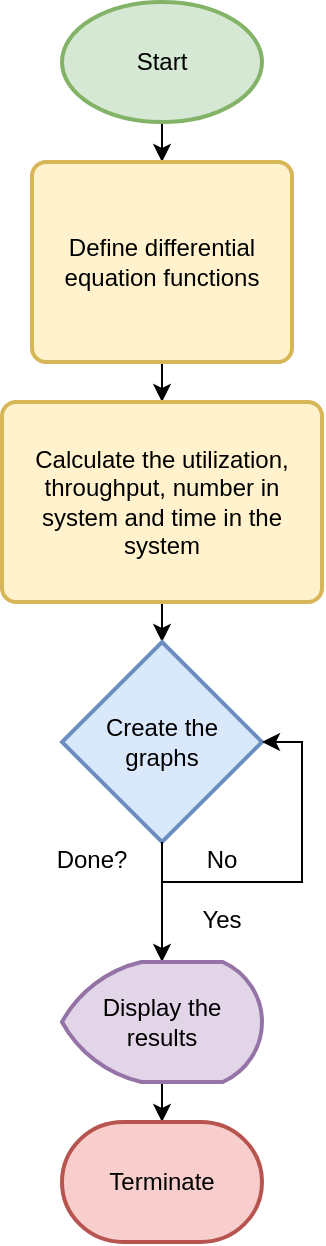 <mxfile version="15.7.3" type="device"><diagram id="96TRT3CFkoCpsAJWLZBi" name="Page-1"><mxGraphModel dx="1038" dy="641" grid="1" gridSize="10" guides="1" tooltips="1" connect="1" arrows="1" fold="1" page="1" pageScale="1" pageWidth="850" pageHeight="1100" math="0" shadow="0"><root><mxCell id="0"/><mxCell id="1" parent="0"/><mxCell id="l8xRC9LQ1NFb8Fr24_Xj-4" style="edgeStyle=orthogonalEdgeStyle;rounded=0;orthogonalLoop=1;jettySize=auto;html=1;exitX=0.5;exitY=1;exitDx=0;exitDy=0;exitPerimeter=0;entryX=0.5;entryY=0;entryDx=0;entryDy=0;" edge="1" parent="1" source="l8xRC9LQ1NFb8Fr24_Xj-2" target="l8xRC9LQ1NFb8Fr24_Xj-3"><mxGeometry relative="1" as="geometry"/></mxCell><mxCell id="l8xRC9LQ1NFb8Fr24_Xj-2" value="Start" style="strokeWidth=2;html=1;shape=mxgraph.flowchart.start_1;whiteSpace=wrap;fillColor=#d5e8d4;strokeColor=#82b366;" vertex="1" parent="1"><mxGeometry x="375" y="40" width="100" height="60" as="geometry"/></mxCell><mxCell id="l8xRC9LQ1NFb8Fr24_Xj-6" style="edgeStyle=orthogonalEdgeStyle;rounded=0;orthogonalLoop=1;jettySize=auto;html=1;exitX=0.5;exitY=1;exitDx=0;exitDy=0;entryX=0.5;entryY=0;entryDx=0;entryDy=0;" edge="1" parent="1" source="l8xRC9LQ1NFb8Fr24_Xj-3" target="l8xRC9LQ1NFb8Fr24_Xj-5"><mxGeometry relative="1" as="geometry"/></mxCell><mxCell id="l8xRC9LQ1NFb8Fr24_Xj-3" value="Define differential equation functions" style="rounded=1;whiteSpace=wrap;html=1;absoluteArcSize=1;arcSize=14;strokeWidth=2;fillColor=#fff2cc;strokeColor=#d6b656;" vertex="1" parent="1"><mxGeometry x="360" y="120" width="130" height="100" as="geometry"/></mxCell><mxCell id="l8xRC9LQ1NFb8Fr24_Xj-8" style="edgeStyle=orthogonalEdgeStyle;rounded=0;orthogonalLoop=1;jettySize=auto;html=1;exitX=0.5;exitY=1;exitDx=0;exitDy=0;entryX=0.5;entryY=0;entryDx=0;entryDy=0;entryPerimeter=0;" edge="1" parent="1" source="l8xRC9LQ1NFb8Fr24_Xj-5" target="l8xRC9LQ1NFb8Fr24_Xj-7"><mxGeometry relative="1" as="geometry"/></mxCell><mxCell id="l8xRC9LQ1NFb8Fr24_Xj-5" value="Calculate the utilization, throughput, number in system and time in the system" style="rounded=1;whiteSpace=wrap;html=1;absoluteArcSize=1;arcSize=14;strokeWidth=2;fillColor=#fff2cc;strokeColor=#d6b656;" vertex="1" parent="1"><mxGeometry x="345" y="240" width="160" height="100" as="geometry"/></mxCell><mxCell id="l8xRC9LQ1NFb8Fr24_Xj-17" style="edgeStyle=orthogonalEdgeStyle;rounded=0;orthogonalLoop=1;jettySize=auto;html=1;exitX=0.5;exitY=1;exitDx=0;exitDy=0;exitPerimeter=0;entryX=0.5;entryY=0;entryDx=0;entryDy=0;entryPerimeter=0;" edge="1" parent="1" source="l8xRC9LQ1NFb8Fr24_Xj-7" target="l8xRC9LQ1NFb8Fr24_Xj-13"><mxGeometry relative="1" as="geometry"/></mxCell><mxCell id="l8xRC9LQ1NFb8Fr24_Xj-7" value="Create the&lt;br&gt;graphs" style="strokeWidth=2;html=1;shape=mxgraph.flowchart.decision;whiteSpace=wrap;fillColor=#dae8fc;strokeColor=#6c8ebf;" vertex="1" parent="1"><mxGeometry x="375" y="360" width="100" height="100" as="geometry"/></mxCell><mxCell id="l8xRC9LQ1NFb8Fr24_Xj-9" style="edgeStyle=orthogonalEdgeStyle;rounded=0;orthogonalLoop=1;jettySize=auto;html=1;exitX=0.5;exitY=1;exitDx=0;exitDy=0;exitPerimeter=0;entryX=1;entryY=0.5;entryDx=0;entryDy=0;entryPerimeter=0;" edge="1" parent="1" source="l8xRC9LQ1NFb8Fr24_Xj-7" target="l8xRC9LQ1NFb8Fr24_Xj-7"><mxGeometry relative="1" as="geometry"/></mxCell><mxCell id="l8xRC9LQ1NFb8Fr24_Xj-10" value="No" style="text;html=1;strokeColor=none;fillColor=none;align=center;verticalAlign=middle;whiteSpace=wrap;rounded=0;" vertex="1" parent="1"><mxGeometry x="425" y="454" width="60" height="30" as="geometry"/></mxCell><mxCell id="l8xRC9LQ1NFb8Fr24_Xj-11" value="Done?" style="text;html=1;strokeColor=none;fillColor=none;align=center;verticalAlign=middle;whiteSpace=wrap;rounded=0;" vertex="1" parent="1"><mxGeometry x="360" y="454" width="60" height="30" as="geometry"/></mxCell><mxCell id="l8xRC9LQ1NFb8Fr24_Xj-12" value="Yes" style="text;html=1;strokeColor=none;fillColor=none;align=center;verticalAlign=middle;whiteSpace=wrap;rounded=0;" vertex="1" parent="1"><mxGeometry x="425" y="484" width="60" height="30" as="geometry"/></mxCell><mxCell id="l8xRC9LQ1NFb8Fr24_Xj-19" style="edgeStyle=orthogonalEdgeStyle;rounded=0;orthogonalLoop=1;jettySize=auto;html=1;exitX=0.5;exitY=1;exitDx=0;exitDy=0;exitPerimeter=0;entryX=0.5;entryY=0;entryDx=0;entryDy=0;entryPerimeter=0;" edge="1" parent="1" source="l8xRC9LQ1NFb8Fr24_Xj-13" target="l8xRC9LQ1NFb8Fr24_Xj-18"><mxGeometry relative="1" as="geometry"/></mxCell><mxCell id="l8xRC9LQ1NFb8Fr24_Xj-13" value="Display the&lt;br&gt;results" style="strokeWidth=2;html=1;shape=mxgraph.flowchart.display;whiteSpace=wrap;fillColor=#e1d5e7;strokeColor=#9673a6;" vertex="1" parent="1"><mxGeometry x="375" y="520" width="100" height="60" as="geometry"/></mxCell><mxCell id="l8xRC9LQ1NFb8Fr24_Xj-18" value="Terminate" style="strokeWidth=2;html=1;shape=mxgraph.flowchart.terminator;whiteSpace=wrap;fillColor=#f8cecc;strokeColor=#b85450;" vertex="1" parent="1"><mxGeometry x="375" y="600" width="100" height="60" as="geometry"/></mxCell></root></mxGraphModel></diagram></mxfile>